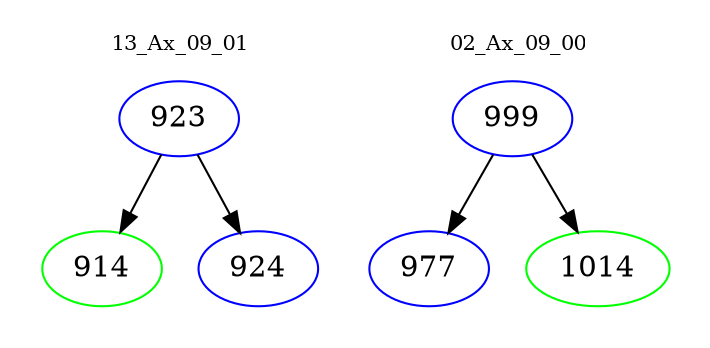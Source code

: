 digraph{
subgraph cluster_0 {
color = white
label = "13_Ax_09_01";
fontsize=10;
T0_923 [label="923", color="blue"]
T0_923 -> T0_914 [color="black"]
T0_914 [label="914", color="green"]
T0_923 -> T0_924 [color="black"]
T0_924 [label="924", color="blue"]
}
subgraph cluster_1 {
color = white
label = "02_Ax_09_00";
fontsize=10;
T1_999 [label="999", color="blue"]
T1_999 -> T1_977 [color="black"]
T1_977 [label="977", color="blue"]
T1_999 -> T1_1014 [color="black"]
T1_1014 [label="1014", color="green"]
}
}
